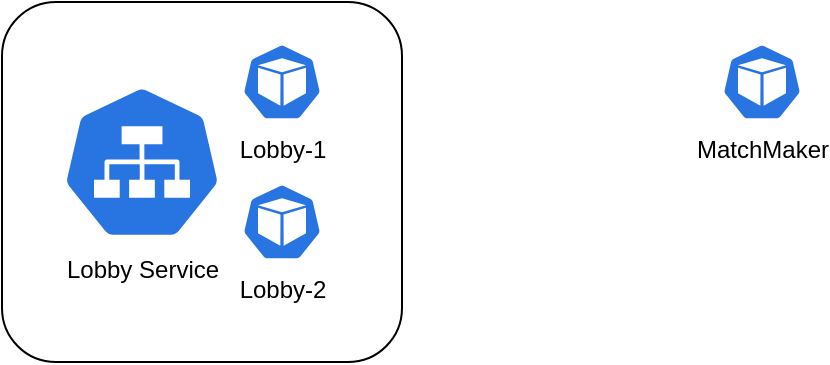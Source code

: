 <mxfile version="22.1.5" type="github">
  <diagram name="Page-1" id="unA4641gAeqs9glzHzzZ">
    <mxGraphModel dx="1379" dy="783" grid="1" gridSize="10" guides="1" tooltips="1" connect="1" arrows="1" fold="1" page="1" pageScale="1" pageWidth="827" pageHeight="1169" math="0" shadow="0">
      <root>
        <mxCell id="0" />
        <mxCell id="1" parent="0" />
        <mxCell id="HXYOHaUxTWmBJdYjlkPq-2" value="Lobby-1" style="html=1;dashed=0;whitespace=wrap;fillColor=#2875E2;strokeColor=#ffffff;points=[[0.005,0.63,0],[0.1,0.2,0],[0.9,0.2,0],[0.5,0,0],[0.995,0.63,0],[0.72,0.99,0],[0.5,1,0],[0.28,0.99,0]];verticalLabelPosition=bottom;align=center;verticalAlign=top;shape=mxgraph.kubernetes.icon;prIcon=pod;noLabel=0;shadow=0;container=0;" vertex="1" parent="1">
          <mxGeometry x="160" y="120" width="40" height="40" as="geometry">
            <mxRectangle x="200" y="240" width="70" height="30" as="alternateBounds" />
          </mxGeometry>
        </mxCell>
        <mxCell id="HXYOHaUxTWmBJdYjlkPq-3" value="MatchMaker" style="html=1;dashed=0;whitespace=wrap;fillColor=#2875E2;strokeColor=#ffffff;points=[[0.005,0.63,0],[0.1,0.2,0],[0.9,0.2,0],[0.5,0,0],[0.995,0.63,0],[0.72,0.99,0],[0.5,1,0],[0.28,0.99,0]];verticalLabelPosition=bottom;align=center;verticalAlign=top;shape=mxgraph.kubernetes.icon;prIcon=pod;noLabel=0;shadow=0;container=0;" vertex="1" parent="1">
          <mxGeometry x="400" y="120" width="40" height="40" as="geometry" />
        </mxCell>
        <mxCell id="HXYOHaUxTWmBJdYjlkPq-4" value="Lobby Service" style="sketch=0;html=1;dashed=0;whitespace=wrap;fillColor=#2875E2;strokeColor=#ffffff;points=[[0.005,0.63,0],[0.1,0.2,0],[0.9,0.2,0],[0.5,0,0],[0.995,0.63,0],[0.72,0.99,0],[0.5,1,0],[0.28,0.99,0]];verticalLabelPosition=bottom;align=center;verticalAlign=top;shape=mxgraph.kubernetes.icon;prIcon=svc" vertex="1" parent="1">
          <mxGeometry x="70" y="140" width="80" height="80" as="geometry" />
        </mxCell>
        <mxCell id="HXYOHaUxTWmBJdYjlkPq-6" value="Lobby-2" style="html=1;dashed=0;whitespace=wrap;fillColor=#2875E2;strokeColor=#ffffff;points=[[0.005,0.63,0],[0.1,0.2,0],[0.9,0.2,0],[0.5,0,0],[0.995,0.63,0],[0.72,0.99,0],[0.5,1,0],[0.28,0.99,0]];verticalLabelPosition=bottom;align=center;verticalAlign=top;shape=mxgraph.kubernetes.icon;prIcon=pod;noLabel=0;shadow=0;container=0;" vertex="1" parent="1">
          <mxGeometry x="160" y="190" width="40" height="40" as="geometry">
            <mxRectangle x="200" y="240" width="70" height="30" as="alternateBounds" />
          </mxGeometry>
        </mxCell>
        <mxCell id="HXYOHaUxTWmBJdYjlkPq-16" value="" style="rounded=1;whiteSpace=wrap;html=1;fillColor=none;" vertex="1" parent="1">
          <mxGeometry x="40" y="100" width="200" height="180" as="geometry" />
        </mxCell>
      </root>
    </mxGraphModel>
  </diagram>
</mxfile>
